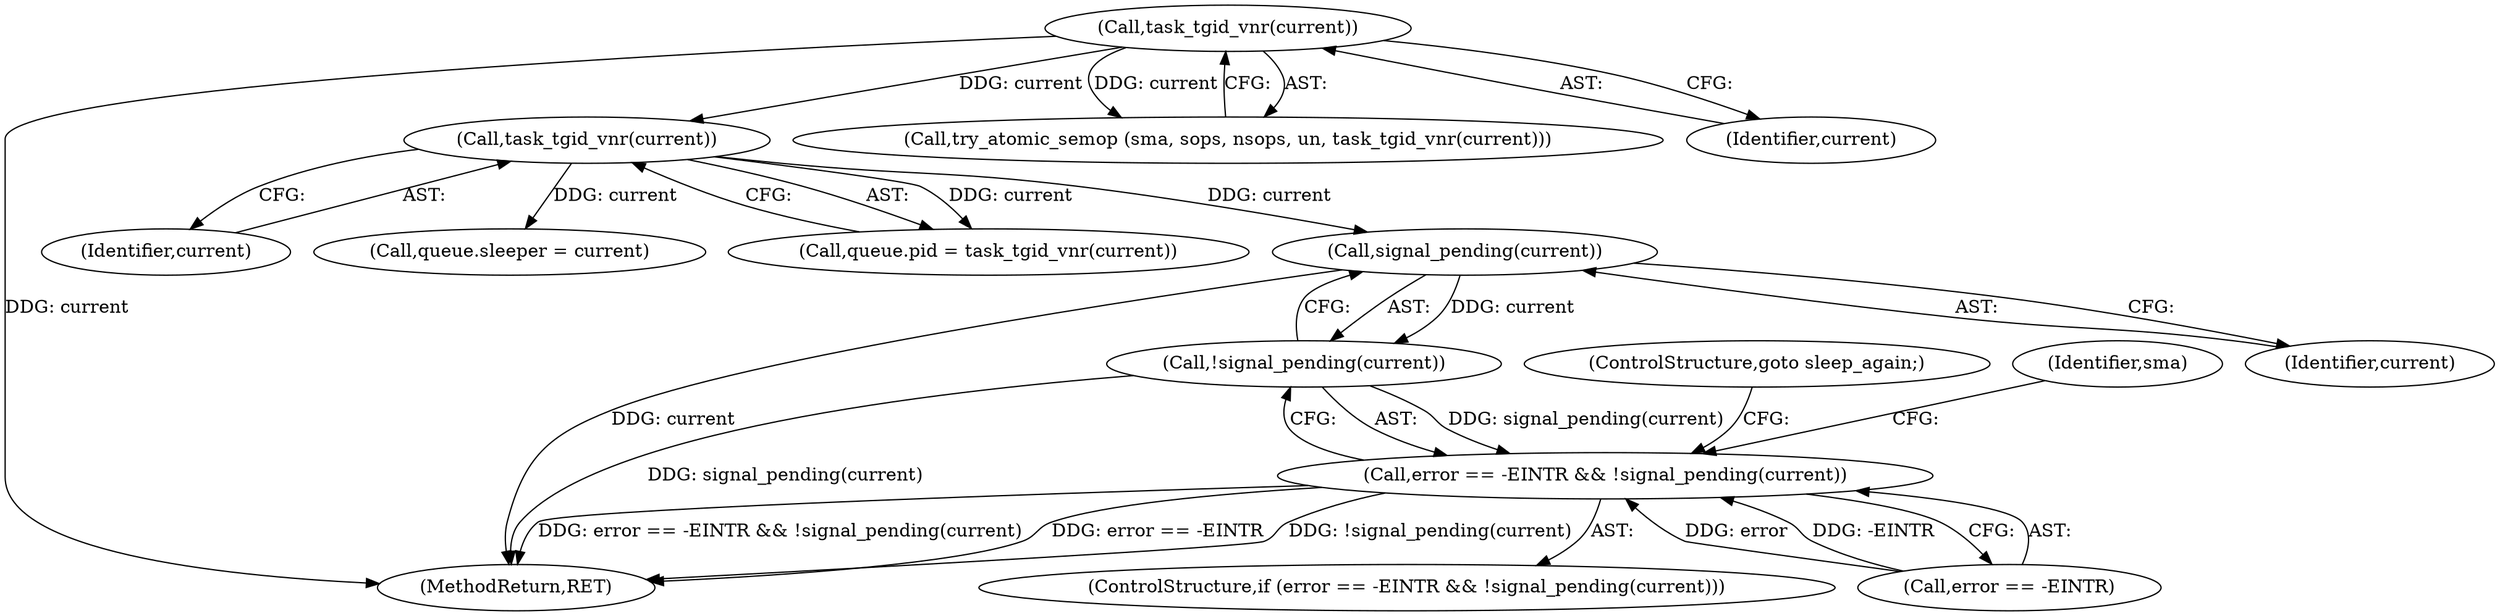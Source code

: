 digraph "0_linux_6062a8dc0517bce23e3c2f7d2fea5e22411269a3_0@API" {
"1000610" [label="(Call,signal_pending(current))"];
"1000455" [label="(Call,task_tgid_vnr(current))"];
"1000415" [label="(Call,task_tgid_vnr(current))"];
"1000609" [label="(Call,!signal_pending(current))"];
"1000604" [label="(Call,error == -EINTR && !signal_pending(current))"];
"1000456" [label="(Identifier,current)"];
"1000410" [label="(Call,try_atomic_semop (sma, sops, nsops, un, task_tgid_vnr(current)))"];
"1000416" [label="(Identifier,current)"];
"1000605" [label="(Call,error == -EINTR)"];
"1000532" [label="(Call,queue.sleeper = current)"];
"1000611" [label="(Identifier,current)"];
"1000610" [label="(Call,signal_pending(current))"];
"1000612" [label="(ControlStructure,goto sleep_again;)"];
"1000455" [label="(Call,task_tgid_vnr(current))"];
"1000614" [label="(Identifier,sma)"];
"1000634" [label="(MethodReturn,RET)"];
"1000451" [label="(Call,queue.pid = task_tgid_vnr(current))"];
"1000604" [label="(Call,error == -EINTR && !signal_pending(current))"];
"1000415" [label="(Call,task_tgid_vnr(current))"];
"1000609" [label="(Call,!signal_pending(current))"];
"1000603" [label="(ControlStructure,if (error == -EINTR && !signal_pending(current)))"];
"1000610" -> "1000609"  [label="AST: "];
"1000610" -> "1000611"  [label="CFG: "];
"1000611" -> "1000610"  [label="AST: "];
"1000609" -> "1000610"  [label="CFG: "];
"1000610" -> "1000634"  [label="DDG: current"];
"1000610" -> "1000609"  [label="DDG: current"];
"1000455" -> "1000610"  [label="DDG: current"];
"1000455" -> "1000451"  [label="AST: "];
"1000455" -> "1000456"  [label="CFG: "];
"1000456" -> "1000455"  [label="AST: "];
"1000451" -> "1000455"  [label="CFG: "];
"1000455" -> "1000451"  [label="DDG: current"];
"1000415" -> "1000455"  [label="DDG: current"];
"1000455" -> "1000532"  [label="DDG: current"];
"1000415" -> "1000410"  [label="AST: "];
"1000415" -> "1000416"  [label="CFG: "];
"1000416" -> "1000415"  [label="AST: "];
"1000410" -> "1000415"  [label="CFG: "];
"1000415" -> "1000634"  [label="DDG: current"];
"1000415" -> "1000410"  [label="DDG: current"];
"1000609" -> "1000604"  [label="AST: "];
"1000604" -> "1000609"  [label="CFG: "];
"1000609" -> "1000634"  [label="DDG: signal_pending(current)"];
"1000609" -> "1000604"  [label="DDG: signal_pending(current)"];
"1000604" -> "1000603"  [label="AST: "];
"1000604" -> "1000605"  [label="CFG: "];
"1000605" -> "1000604"  [label="AST: "];
"1000612" -> "1000604"  [label="CFG: "];
"1000614" -> "1000604"  [label="CFG: "];
"1000604" -> "1000634"  [label="DDG: error == -EINTR && !signal_pending(current)"];
"1000604" -> "1000634"  [label="DDG: error == -EINTR"];
"1000604" -> "1000634"  [label="DDG: !signal_pending(current)"];
"1000605" -> "1000604"  [label="DDG: error"];
"1000605" -> "1000604"  [label="DDG: -EINTR"];
}
